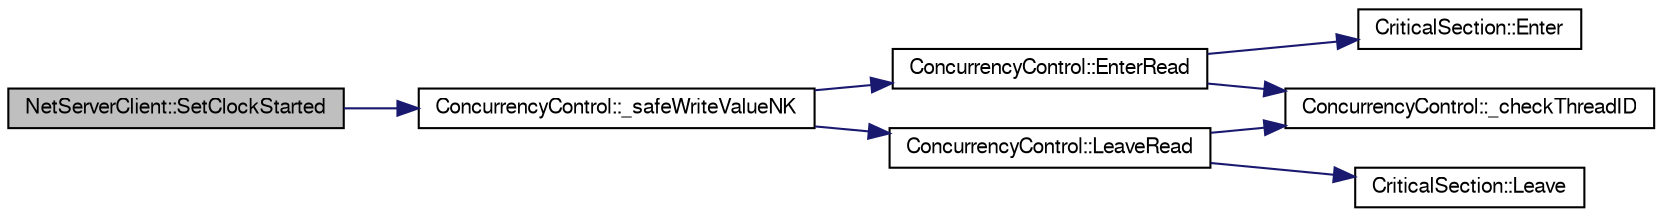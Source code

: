 digraph G
{
  edge [fontname="FreeSans",fontsize="10",labelfontname="FreeSans",labelfontsize="10"];
  node [fontname="FreeSans",fontsize="10",shape=record];
  rankdir=LR;
  Node1 [label="NetServerClient::SetClockStarted",height=0.2,width=0.4,color="black", fillcolor="grey75", style="filled" fontcolor="black"];
  Node1 -> Node2 [color="midnightblue",fontsize="10",style="solid",fontname="FreeSans"];
  Node2 [label="ConcurrencyControl::_safeWriteValueNK",height=0.2,width=0.4,color="black", fillcolor="white", style="filled",URL="$class_concurrency_control.html#a1aa0b57995a4b0fe3699f366d6fb89aa"];
  Node2 -> Node3 [color="midnightblue",fontsize="10",style="solid",fontname="FreeSans"];
  Node3 [label="ConcurrencyControl::EnterRead",height=0.2,width=0.4,color="black", fillcolor="white", style="filled",URL="$class_concurrency_control.html#abe8b564fe7bc17347992097100ea9221"];
  Node3 -> Node4 [color="midnightblue",fontsize="10",style="solid",fontname="FreeSans"];
  Node4 [label="ConcurrencyControl::_checkThreadID",height=0.2,width=0.4,color="black", fillcolor="white", style="filled",URL="$class_concurrency_control.html#ac604c1d64a32144473304d098763e383"];
  Node3 -> Node5 [color="midnightblue",fontsize="10",style="solid",fontname="FreeSans"];
  Node5 [label="CriticalSection::Enter",height=0.2,width=0.4,color="black", fillcolor="white", style="filled",URL="$class_critical_section.html#a509be5342b2f07ae06e1af5d9e08b871"];
  Node2 -> Node6 [color="midnightblue",fontsize="10",style="solid",fontname="FreeSans"];
  Node6 [label="ConcurrencyControl::LeaveRead",height=0.2,width=0.4,color="black", fillcolor="white", style="filled",URL="$class_concurrency_control.html#ab4c521c9021970df157fd9d8dd6b3964"];
  Node6 -> Node4 [color="midnightblue",fontsize="10",style="solid",fontname="FreeSans"];
  Node6 -> Node7 [color="midnightblue",fontsize="10",style="solid",fontname="FreeSans"];
  Node7 [label="CriticalSection::Leave",height=0.2,width=0.4,color="black", fillcolor="white", style="filled",URL="$class_critical_section.html#a6fa0931385f066492f31fc98e3fca657"];
}
